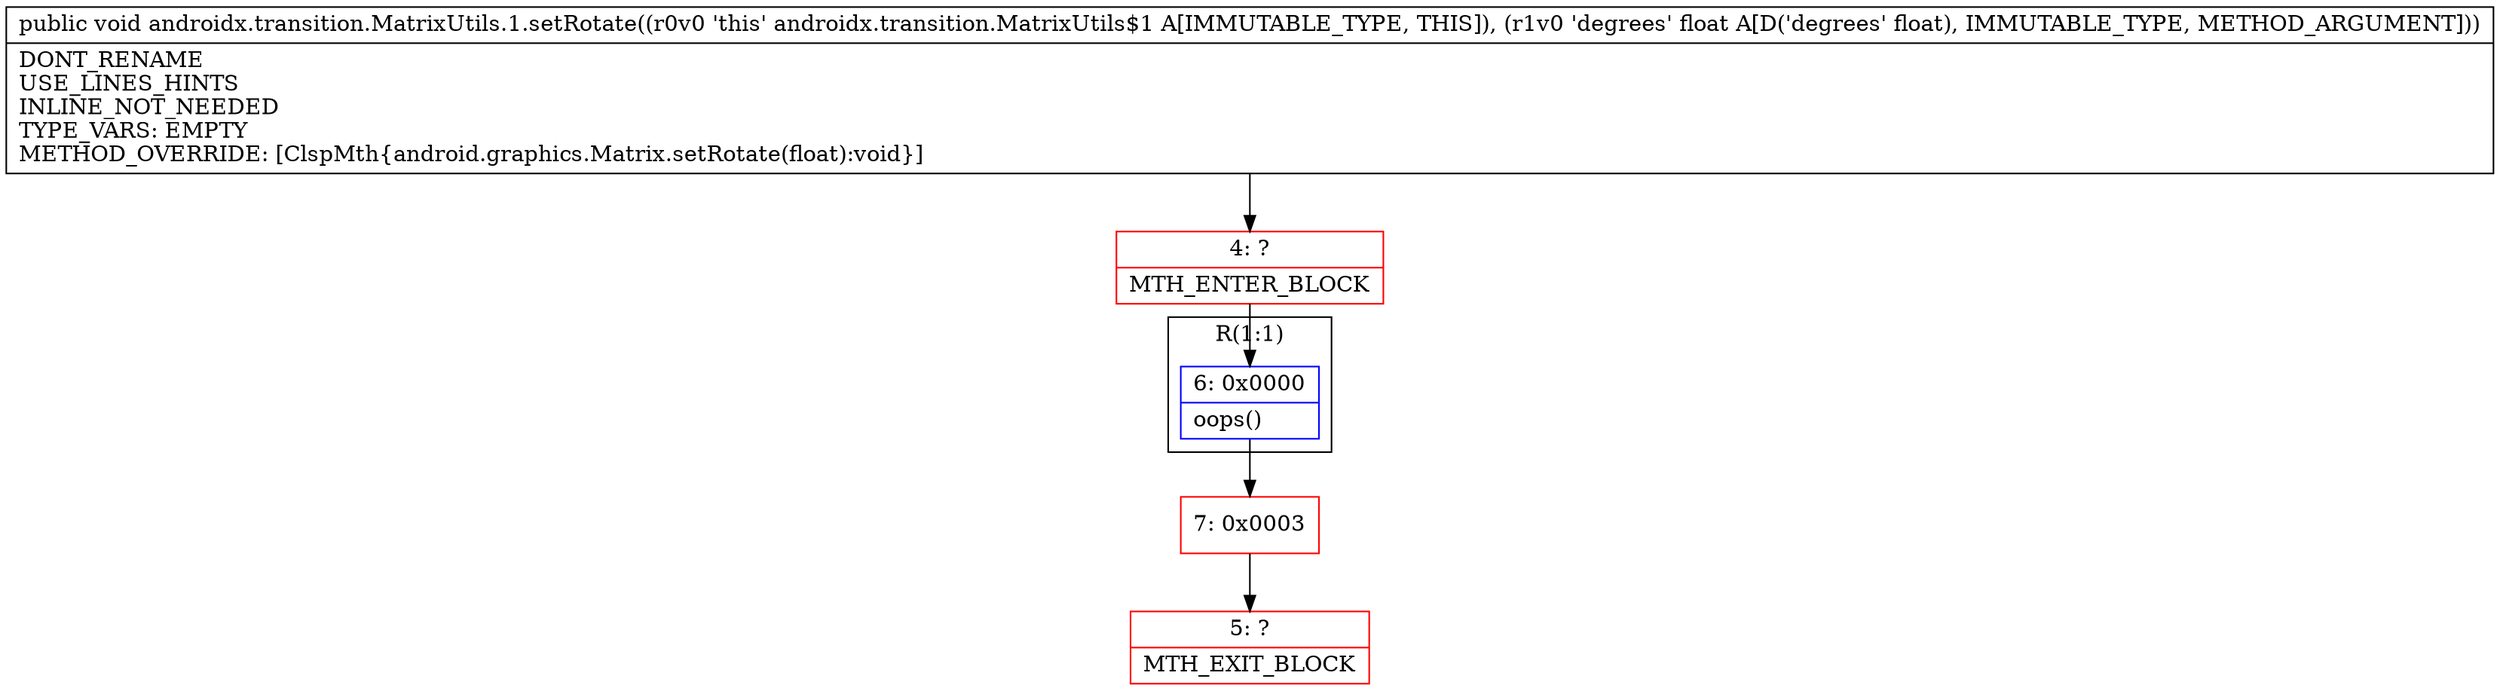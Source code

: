 digraph "CFG forandroidx.transition.MatrixUtils.1.setRotate(F)V" {
subgraph cluster_Region_1763543917 {
label = "R(1:1)";
node [shape=record,color=blue];
Node_6 [shape=record,label="{6\:\ 0x0000|oops()\l}"];
}
Node_4 [shape=record,color=red,label="{4\:\ ?|MTH_ENTER_BLOCK\l}"];
Node_7 [shape=record,color=red,label="{7\:\ 0x0003}"];
Node_5 [shape=record,color=red,label="{5\:\ ?|MTH_EXIT_BLOCK\l}"];
MethodNode[shape=record,label="{public void androidx.transition.MatrixUtils.1.setRotate((r0v0 'this' androidx.transition.MatrixUtils$1 A[IMMUTABLE_TYPE, THIS]), (r1v0 'degrees' float A[D('degrees' float), IMMUTABLE_TYPE, METHOD_ARGUMENT]))  | DONT_RENAME\lUSE_LINES_HINTS\lINLINE_NOT_NEEDED\lTYPE_VARS: EMPTY\lMETHOD_OVERRIDE: [ClspMth\{android.graphics.Matrix.setRotate(float):void\}]\l}"];
MethodNode -> Node_4;Node_6 -> Node_7;
Node_4 -> Node_6;
Node_7 -> Node_5;
}

